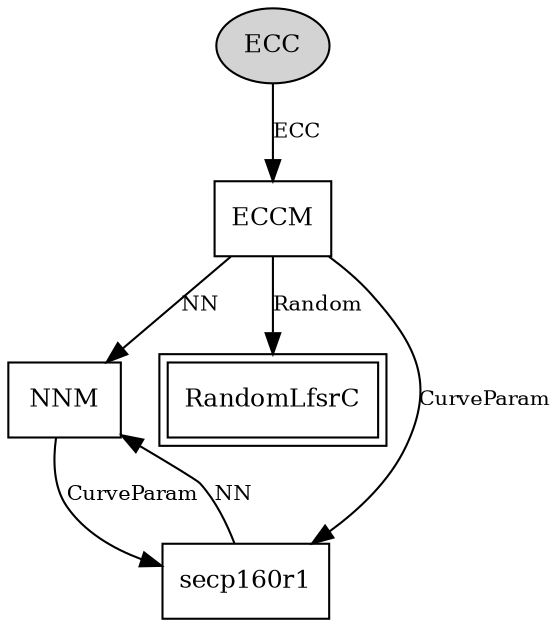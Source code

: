 digraph "ECCC" {
  n0x40858580 [shape=ellipse, style=filled, label="ECC", fontsize=12];
  "ECCM" [fontsize=12, shape=box, URL="../chtml/ECCM.html"];
  "ECCM" [fontsize=12, shape=box, URL="../chtml/ECCM.html"];
  "NNM" [fontsize=12, shape=box, URL="../chtml/NNM.html"];
  "ECCM" [fontsize=12, shape=box, URL="../chtml/ECCM.html"];
  "RandomLfsrC" [fontsize=12, shape=box,peripheries=2, URL="../chtml/tos.system.RandomLfsrC.html"];
  "ECCM" [fontsize=12, shape=box, URL="../chtml/ECCM.html"];
  "secp160r1" [fontsize=12, shape=box, URL="../chtml/secp160r1.html"];
  "NNM" [fontsize=12, shape=box, URL="../chtml/NNM.html"];
  "secp160r1" [fontsize=12, shape=box, URL="../chtml/secp160r1.html"];
  "n0x40858580" -> "ECCM" [label="ECC", URL="../ihtml/ECC.html", fontsize=10];
  "ECCM" -> "NNM" [label="NN", URL="../ihtml/NN.html", fontsize=10];
  "ECCM" -> "RandomLfsrC" [label="Random", URL="../ihtml/tos.interfaces.Random.html", fontsize=10];
  "ECCM" -> "secp160r1" [label="CurveParam", URL="../ihtml/CurveParam.html", fontsize=10];
  "NNM" -> "secp160r1" [label="CurveParam", URL="../ihtml/CurveParam.html", fontsize=10];
  "secp160r1" -> "NNM" [label="NN", URL="../ihtml/NN.html", fontsize=10];
}
